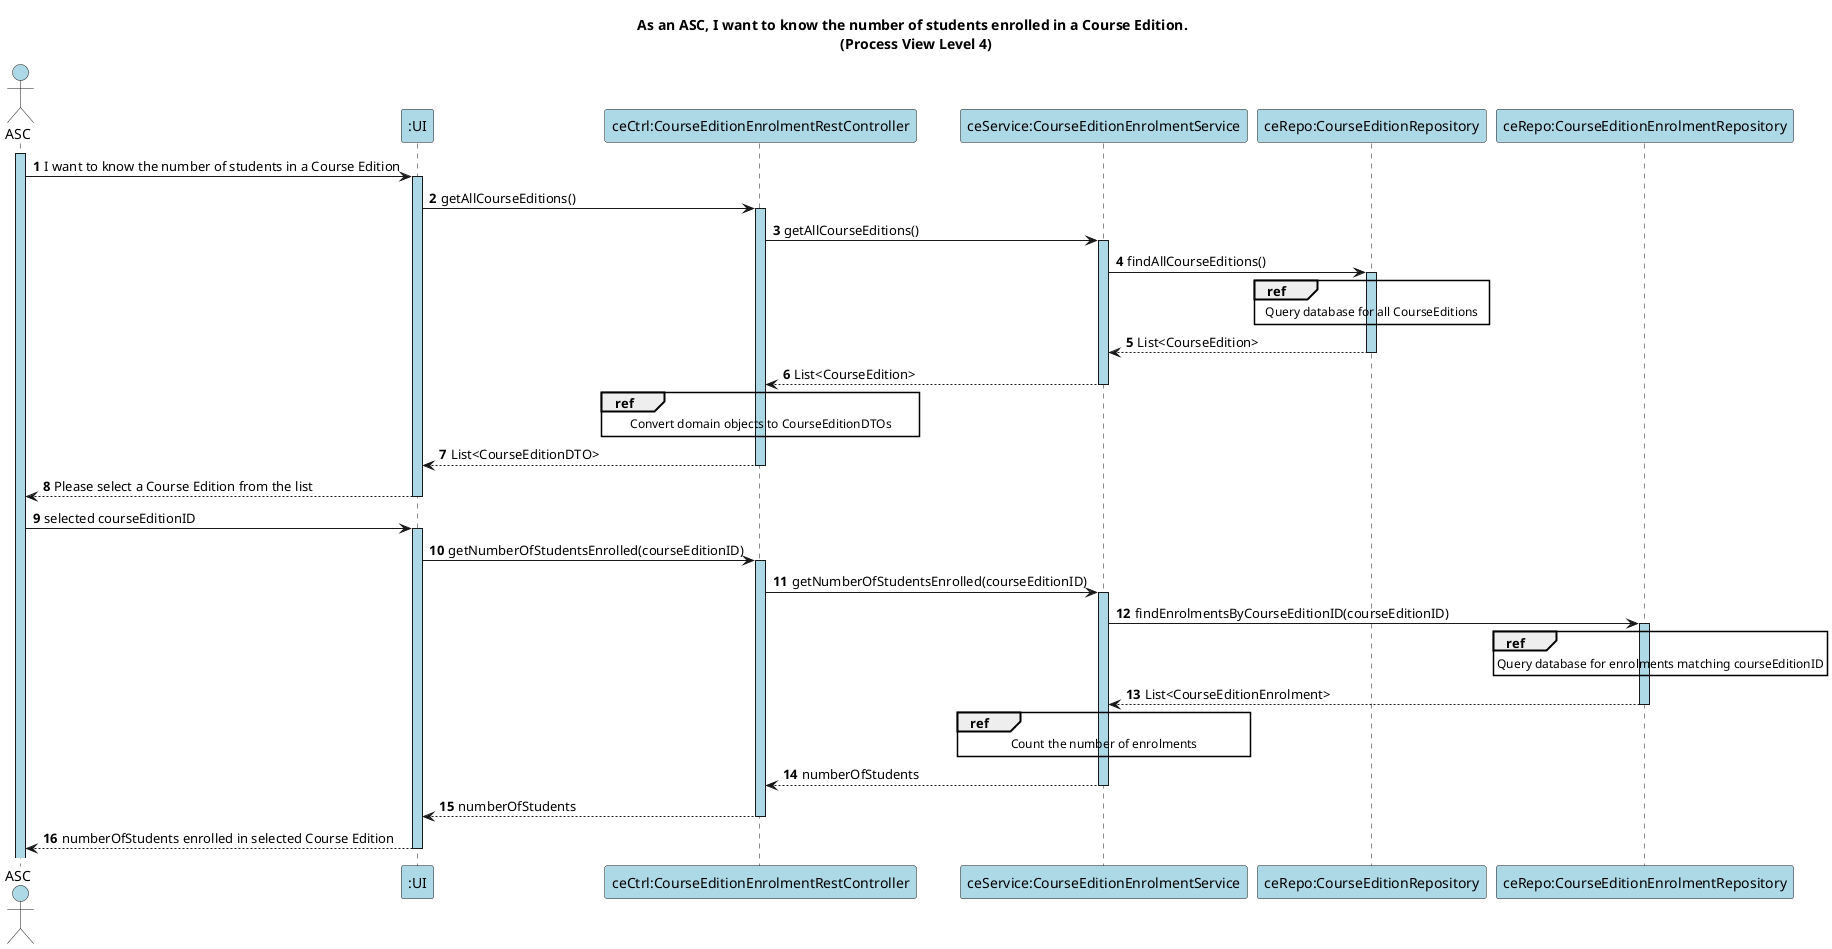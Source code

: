 @startuml

autonumber

title As an ASC, I want to know the number of students enrolled in a Course Edition. \n (Process View Level 4)

actor ASC as Admin #lightblue

participant ":UI" as UI #lightblue
participant "ceCtrl:CourseEditionEnrolmentRestController" as C #lightblue
participant "ceService:CourseEditionEnrolmentService" as S #lightblue
participant "ceRepo:CourseEditionRepository" as RCE #lightblue
participant "ceRepo:CourseEditionEnrolmentRepository" as R #lightblue

activate Admin #lightblue
Admin -> UI ++ #lightblue: I want to know the number of students in a Course Edition

UI -> C ++ #lightblue: getAllCourseEditions()

C -> S ++ #lightblue: getAllCourseEditions()
S -> RCE ++ #lightblue: findAllCourseEditions()

ref over RCE
    Query database for all CourseEditions
end ref

RCE --> S --: List<CourseEdition>
S --> C --: List<CourseEdition>

ref over C
    Convert domain objects to CourseEditionDTOs
end ref

C --> UI --: List<CourseEditionDTO>
UI --> Admin --: Please select a Course Edition from the list

Admin -> UI ++ #lightblue: selected courseEditionID

UI -> C ++ #lightblue: getNumberOfStudentsEnrolled(courseEditionID)
C -> S ++ #lightblue: getNumberOfStudentsEnrolled(courseEditionID)
S -> R ++ #lightblue: findEnrolmentsByCourseEditionID(courseEditionID)

ref over R
    Query database for enrolments matching courseEditionID
end ref

R --> S --: List<CourseEditionEnrolment>

ref over S
    Count the number of enrolments
end ref

S --> C --: numberOfStudents
C --> UI --: numberOfStudents
UI --> Admin --: numberOfStudents enrolled in selected Course Edition

@enduml
